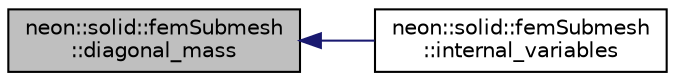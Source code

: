 digraph "neon::solid::femSubmesh::diagonal_mass"
{
 // INTERACTIVE_SVG=YES
  edge [fontname="Helvetica",fontsize="10",labelfontname="Helvetica",labelfontsize="10"];
  node [fontname="Helvetica",fontsize="10",shape=record];
  rankdir="LR";
  Node47 [label="neon::solid::femSubmesh\l::diagonal_mass",height=0.2,width=0.4,color="black", fillcolor="grey75", style="filled", fontcolor="black"];
  Node47 -> Node48 [dir="back",color="midnightblue",fontsize="10",style="solid",fontname="Helvetica"];
  Node48 [label="neon::solid::femSubmesh\l::internal_variables",height=0.2,width=0.4,color="black", fillcolor="white", style="filled",URL="$classneon_1_1solid_1_1femSubmesh.html#a6e725b9d73d74ff4f5971f2f7f74225c"];
}
